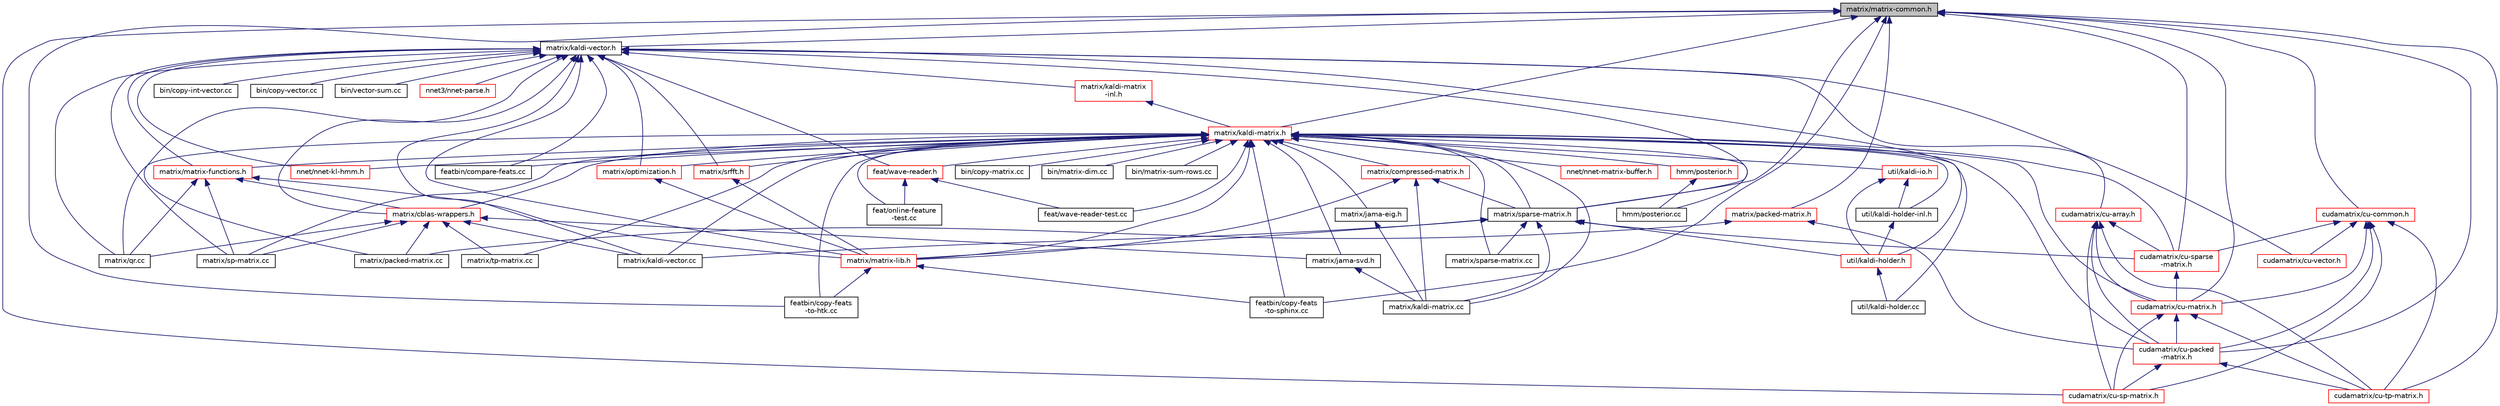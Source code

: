 digraph "matrix/matrix-common.h"
{
  edge [fontname="Helvetica",fontsize="10",labelfontname="Helvetica",labelfontsize="10"];
  node [fontname="Helvetica",fontsize="10",shape=record];
  Node25 [label="matrix/matrix-common.h",height=0.2,width=0.4,color="black", fillcolor="grey75", style="filled", fontcolor="black"];
  Node25 -> Node26 [dir="back",color="midnightblue",fontsize="10",style="solid",fontname="Helvetica"];
  Node26 [label="matrix/kaldi-vector.h",height=0.2,width=0.4,color="black", fillcolor="white", style="filled",URL="$kaldi-vector_8h.html"];
  Node26 -> Node27 [dir="back",color="midnightblue",fontsize="10",style="solid",fontname="Helvetica"];
  Node27 [label="matrix/matrix-lib.h",height=0.2,width=0.4,color="red", fillcolor="white", style="filled",URL="$matrix-lib_8h.html"];
  Node27 -> Node549 [dir="back",color="midnightblue",fontsize="10",style="solid",fontname="Helvetica"];
  Node549 [label="featbin/copy-feats\l-to-htk.cc",height=0.2,width=0.4,color="black", fillcolor="white", style="filled",URL="$copy-feats-to-htk_8cc.html"];
  Node27 -> Node550 [dir="back",color="midnightblue",fontsize="10",style="solid",fontname="Helvetica"];
  Node550 [label="featbin/copy-feats\l-to-sphinx.cc",height=0.2,width=0.4,color="black", fillcolor="white", style="filled",URL="$copy-feats-to-sphinx_8cc.html"];
  Node26 -> Node953 [dir="back",color="midnightblue",fontsize="10",style="solid",fontname="Helvetica"];
  Node953 [label="matrix/kaldi-matrix\l-inl.h",height=0.2,width=0.4,color="red", fillcolor="white", style="filled",URL="$kaldi-matrix-inl_8h.html"];
  Node953 -> Node954 [dir="back",color="midnightblue",fontsize="10",style="solid",fontname="Helvetica"];
  Node954 [label="matrix/kaldi-matrix.h",height=0.2,width=0.4,color="red", fillcolor="white", style="filled",URL="$kaldi-matrix_8h.html"];
  Node954 -> Node27 [dir="back",color="midnightblue",fontsize="10",style="solid",fontname="Helvetica"];
  Node954 -> Node955 [dir="back",color="midnightblue",fontsize="10",style="solid",fontname="Helvetica"];
  Node955 [label="matrix/matrix-functions.h",height=0.2,width=0.4,color="red", fillcolor="white", style="filled",URL="$matrix-functions_8h.html"];
  Node955 -> Node27 [dir="back",color="midnightblue",fontsize="10",style="solid",fontname="Helvetica"];
  Node955 -> Node956 [dir="back",color="midnightblue",fontsize="10",style="solid",fontname="Helvetica"];
  Node956 [label="matrix/cblas-wrappers.h",height=0.2,width=0.4,color="red", fillcolor="white", style="filled",URL="$cblas-wrappers_8h.html"];
  Node956 -> Node957 [dir="back",color="midnightblue",fontsize="10",style="solid",fontname="Helvetica"];
  Node957 [label="matrix/jama-svd.h",height=0.2,width=0.4,color="black", fillcolor="white", style="filled",URL="$jama-svd_8h.html"];
  Node957 -> Node958 [dir="back",color="midnightblue",fontsize="10",style="solid",fontname="Helvetica"];
  Node958 [label="matrix/kaldi-matrix.cc",height=0.2,width=0.4,color="black", fillcolor="white", style="filled",URL="$kaldi-matrix_8cc.html"];
  Node956 -> Node959 [dir="back",color="midnightblue",fontsize="10",style="solid",fontname="Helvetica"];
  Node959 [label="matrix/kaldi-vector.cc",height=0.2,width=0.4,color="black", fillcolor="white", style="filled",URL="$kaldi-vector_8cc.html"];
  Node956 -> Node960 [dir="back",color="midnightblue",fontsize="10",style="solid",fontname="Helvetica"];
  Node960 [label="matrix/packed-matrix.cc",height=0.2,width=0.4,color="black", fillcolor="white", style="filled",URL="$packed-matrix_8cc.html",tooltip="Implementation of specialized PackedMatrix template methods. "];
  Node956 -> Node961 [dir="back",color="midnightblue",fontsize="10",style="solid",fontname="Helvetica"];
  Node961 [label="matrix/qr.cc",height=0.2,width=0.4,color="black", fillcolor="white", style="filled",URL="$qr_8cc.html"];
  Node956 -> Node962 [dir="back",color="midnightblue",fontsize="10",style="solid",fontname="Helvetica"];
  Node962 [label="matrix/sp-matrix.cc",height=0.2,width=0.4,color="black", fillcolor="white", style="filled",URL="$sp-matrix_8cc.html"];
  Node956 -> Node963 [dir="back",color="midnightblue",fontsize="10",style="solid",fontname="Helvetica"];
  Node963 [label="matrix/tp-matrix.cc",height=0.2,width=0.4,color="black", fillcolor="white", style="filled",URL="$tp-matrix_8cc.html"];
  Node955 -> Node961 [dir="back",color="midnightblue",fontsize="10",style="solid",fontname="Helvetica"];
  Node955 -> Node962 [dir="back",color="midnightblue",fontsize="10",style="solid",fontname="Helvetica"];
  Node954 -> Node966 [dir="back",color="midnightblue",fontsize="10",style="solid",fontname="Helvetica"];
  Node966 [label="matrix/srfft.h",height=0.2,width=0.4,color="red", fillcolor="white", style="filled",URL="$srfft_8h.html"];
  Node966 -> Node27 [dir="back",color="midnightblue",fontsize="10",style="solid",fontname="Helvetica"];
  Node954 -> Node967 [dir="back",color="midnightblue",fontsize="10",style="solid",fontname="Helvetica"];
  Node967 [label="matrix/compressed-matrix.h",height=0.2,width=0.4,color="red", fillcolor="white", style="filled",URL="$compressed-matrix_8h.html"];
  Node967 -> Node27 [dir="back",color="midnightblue",fontsize="10",style="solid",fontname="Helvetica"];
  Node967 -> Node968 [dir="back",color="midnightblue",fontsize="10",style="solid",fontname="Helvetica"];
  Node968 [label="matrix/sparse-matrix.h",height=0.2,width=0.4,color="black", fillcolor="white", style="filled",URL="$sparse-matrix_8h.html"];
  Node968 -> Node27 [dir="back",color="midnightblue",fontsize="10",style="solid",fontname="Helvetica"];
  Node968 -> Node958 [dir="back",color="midnightblue",fontsize="10",style="solid",fontname="Helvetica"];
  Node968 -> Node959 [dir="back",color="midnightblue",fontsize="10",style="solid",fontname="Helvetica"];
  Node968 -> Node969 [dir="back",color="midnightblue",fontsize="10",style="solid",fontname="Helvetica"];
  Node969 [label="matrix/sparse-matrix.cc",height=0.2,width=0.4,color="black", fillcolor="white", style="filled",URL="$sparse-matrix_8cc.html"];
  Node968 -> Node970 [dir="back",color="midnightblue",fontsize="10",style="solid",fontname="Helvetica"];
  Node970 [label="util/kaldi-holder.h",height=0.2,width=0.4,color="red", fillcolor="white", style="filled",URL="$kaldi-holder_8h.html"];
  Node970 -> Node975 [dir="back",color="midnightblue",fontsize="10",style="solid",fontname="Helvetica"];
  Node975 [label="util/kaldi-holder.cc",height=0.2,width=0.4,color="black", fillcolor="white", style="filled",URL="$kaldi-holder_8cc.html"];
  Node968 -> Node976 [dir="back",color="midnightblue",fontsize="10",style="solid",fontname="Helvetica"];
  Node976 [label="cudamatrix/cu-sparse\l-matrix.h",height=0.2,width=0.4,color="red", fillcolor="white", style="filled",URL="$cu-sparse-matrix_8h.html"];
  Node976 -> Node977 [dir="back",color="midnightblue",fontsize="10",style="solid",fontname="Helvetica"];
  Node977 [label="cudamatrix/cu-matrix.h",height=0.2,width=0.4,color="red", fillcolor="white", style="filled",URL="$cu-matrix_8h.html"];
  Node977 -> Node982 [dir="back",color="midnightblue",fontsize="10",style="solid",fontname="Helvetica"];
  Node982 [label="cudamatrix/cu-packed\l-matrix.h",height=0.2,width=0.4,color="red", fillcolor="white", style="filled",URL="$cu-packed-matrix_8h.html"];
  Node982 -> Node983 [dir="back",color="midnightblue",fontsize="10",style="solid",fontname="Helvetica"];
  Node983 [label="cudamatrix/cu-sp-matrix.h",height=0.2,width=0.4,color="red", fillcolor="white", style="filled",URL="$cu-sp-matrix_8h.html"];
  Node982 -> Node991 [dir="back",color="midnightblue",fontsize="10",style="solid",fontname="Helvetica"];
  Node991 [label="cudamatrix/cu-tp-matrix.h",height=0.2,width=0.4,color="red", fillcolor="white", style="filled",URL="$cu-tp-matrix_8h.html"];
  Node977 -> Node983 [dir="back",color="midnightblue",fontsize="10",style="solid",fontname="Helvetica"];
  Node977 -> Node991 [dir="back",color="midnightblue",fontsize="10",style="solid",fontname="Helvetica"];
  Node967 -> Node958 [dir="back",color="midnightblue",fontsize="10",style="solid",fontname="Helvetica"];
  Node954 -> Node968 [dir="back",color="midnightblue",fontsize="10",style="solid",fontname="Helvetica"];
  Node954 -> Node1004 [dir="back",color="midnightblue",fontsize="10",style="solid",fontname="Helvetica"];
  Node1004 [label="matrix/optimization.h",height=0.2,width=0.4,color="red", fillcolor="white", style="filled",URL="$optimization_8h.html"];
  Node1004 -> Node27 [dir="back",color="midnightblue",fontsize="10",style="solid",fontname="Helvetica"];
  Node954 -> Node956 [dir="back",color="midnightblue",fontsize="10",style="solid",fontname="Helvetica"];
  Node954 -> Node1006 [dir="back",color="midnightblue",fontsize="10",style="solid",fontname="Helvetica"];
  Node1006 [label="matrix/jama-eig.h",height=0.2,width=0.4,color="black", fillcolor="white", style="filled",URL="$jama-eig_8h.html"];
  Node1006 -> Node958 [dir="back",color="midnightblue",fontsize="10",style="solid",fontname="Helvetica"];
  Node954 -> Node957 [dir="back",color="midnightblue",fontsize="10",style="solid",fontname="Helvetica"];
  Node954 -> Node958 [dir="back",color="midnightblue",fontsize="10",style="solid",fontname="Helvetica"];
  Node954 -> Node959 [dir="back",color="midnightblue",fontsize="10",style="solid",fontname="Helvetica"];
  Node954 -> Node961 [dir="back",color="midnightblue",fontsize="10",style="solid",fontname="Helvetica"];
  Node954 -> Node962 [dir="back",color="midnightblue",fontsize="10",style="solid",fontname="Helvetica"];
  Node954 -> Node969 [dir="back",color="midnightblue",fontsize="10",style="solid",fontname="Helvetica"];
  Node954 -> Node963 [dir="back",color="midnightblue",fontsize="10",style="solid",fontname="Helvetica"];
  Node954 -> Node1007 [dir="back",color="midnightblue",fontsize="10",style="solid",fontname="Helvetica"];
  Node1007 [label="util/kaldi-io.h",height=0.2,width=0.4,color="red", fillcolor="white", style="filled",URL="$kaldi-io_8h.html"];
  Node1007 -> Node970 [dir="back",color="midnightblue",fontsize="10",style="solid",fontname="Helvetica"];
  Node1007 -> Node1010 [dir="back",color="midnightblue",fontsize="10",style="solid",fontname="Helvetica"];
  Node1010 [label="util/kaldi-holder-inl.h",height=0.2,width=0.4,color="black", fillcolor="white", style="filled",URL="$kaldi-holder-inl_8h.html"];
  Node1010 -> Node970 [dir="back",color="midnightblue",fontsize="10",style="solid",fontname="Helvetica"];
  Node954 -> Node1010 [dir="back",color="midnightblue",fontsize="10",style="solid",fontname="Helvetica"];
  Node954 -> Node975 [dir="back",color="midnightblue",fontsize="10",style="solid",fontname="Helvetica"];
  Node954 -> Node1041 [dir="back",color="midnightblue",fontsize="10",style="solid",fontname="Helvetica"];
  Node1041 [label="feat/wave-reader.h",height=0.2,width=0.4,color="red", fillcolor="white", style="filled",URL="$wave-reader_8h.html"];
  Node1041 -> Node30 [dir="back",color="midnightblue",fontsize="10",style="solid",fontname="Helvetica"];
  Node30 [label="feat/online-feature\l-test.cc",height=0.2,width=0.4,color="black", fillcolor="white", style="filled",URL="$online-feature-test_8cc.html"];
  Node1041 -> Node1042 [dir="back",color="midnightblue",fontsize="10",style="solid",fontname="Helvetica"];
  Node1042 [label="feat/wave-reader-test.cc",height=0.2,width=0.4,color="black", fillcolor="white", style="filled",URL="$wave-reader-test_8cc.html"];
  Node954 -> Node30 [dir="back",color="midnightblue",fontsize="10",style="solid",fontname="Helvetica"];
  Node954 -> Node1042 [dir="back",color="midnightblue",fontsize="10",style="solid",fontname="Helvetica"];
  Node954 -> Node860 [dir="back",color="midnightblue",fontsize="10",style="solid",fontname="Helvetica"];
  Node860 [label="hmm/posterior.h",height=0.2,width=0.4,color="red", fillcolor="white", style="filled",URL="$posterior_8h.html"];
  Node860 -> Node862 [dir="back",color="midnightblue",fontsize="10",style="solid",fontname="Helvetica"];
  Node862 [label="hmm/posterior.cc",height=0.2,width=0.4,color="black", fillcolor="white", style="filled",URL="$posterior_8cc.html"];
  Node954 -> Node862 [dir="back",color="midnightblue",fontsize="10",style="solid",fontname="Helvetica"];
  Node954 -> Node977 [dir="back",color="midnightblue",fontsize="10",style="solid",fontname="Helvetica"];
  Node954 -> Node976 [dir="back",color="midnightblue",fontsize="10",style="solid",fontname="Helvetica"];
  Node954 -> Node982 [dir="back",color="midnightblue",fontsize="10",style="solid",fontname="Helvetica"];
  Node954 -> Node925 [dir="back",color="midnightblue",fontsize="10",style="solid",fontname="Helvetica"];
  Node925 [label="nnet/nnet-kl-hmm.h",height=0.2,width=0.4,color="red", fillcolor="white", style="filled",URL="$nnet-kl-hmm_8h.html"];
  Node954 -> Node437 [dir="back",color="midnightblue",fontsize="10",style="solid",fontname="Helvetica"];
  Node437 [label="nnet/nnet-matrix-buffer.h",height=0.2,width=0.4,color="red", fillcolor="white", style="filled",URL="$nnet-matrix-buffer_8h.html"];
  Node954 -> Node459 [dir="back",color="midnightblue",fontsize="10",style="solid",fontname="Helvetica"];
  Node459 [label="bin/copy-matrix.cc",height=0.2,width=0.4,color="black", fillcolor="white", style="filled",URL="$copy-matrix_8cc.html"];
  Node954 -> Node467 [dir="back",color="midnightblue",fontsize="10",style="solid",fontname="Helvetica"];
  Node467 [label="bin/matrix-dim.cc",height=0.2,width=0.4,color="black", fillcolor="white", style="filled",URL="$matrix-dim_8cc.html"];
  Node954 -> Node468 [dir="back",color="midnightblue",fontsize="10",style="solid",fontname="Helvetica"];
  Node468 [label="bin/matrix-sum-rows.cc",height=0.2,width=0.4,color="black", fillcolor="white", style="filled",URL="$matrix-sum-rows_8cc.html"];
  Node954 -> Node544 [dir="back",color="midnightblue",fontsize="10",style="solid",fontname="Helvetica"];
  Node544 [label="featbin/compare-feats.cc",height=0.2,width=0.4,color="black", fillcolor="white", style="filled",URL="$compare-feats_8cc.html"];
  Node954 -> Node549 [dir="back",color="midnightblue",fontsize="10",style="solid",fontname="Helvetica"];
  Node954 -> Node550 [dir="back",color="midnightblue",fontsize="10",style="solid",fontname="Helvetica"];
  Node26 -> Node955 [dir="back",color="midnightblue",fontsize="10",style="solid",fontname="Helvetica"];
  Node26 -> Node966 [dir="back",color="midnightblue",fontsize="10",style="solid",fontname="Helvetica"];
  Node26 -> Node968 [dir="back",color="midnightblue",fontsize="10",style="solid",fontname="Helvetica"];
  Node26 -> Node1004 [dir="back",color="midnightblue",fontsize="10",style="solid",fontname="Helvetica"];
  Node26 -> Node956 [dir="back",color="midnightblue",fontsize="10",style="solid",fontname="Helvetica"];
  Node26 -> Node959 [dir="back",color="midnightblue",fontsize="10",style="solid",fontname="Helvetica"];
  Node26 -> Node960 [dir="back",color="midnightblue",fontsize="10",style="solid",fontname="Helvetica"];
  Node26 -> Node961 [dir="back",color="midnightblue",fontsize="10",style="solid",fontname="Helvetica"];
  Node26 -> Node962 [dir="back",color="midnightblue",fontsize="10",style="solid",fontname="Helvetica"];
  Node26 -> Node970 [dir="back",color="midnightblue",fontsize="10",style="solid",fontname="Helvetica"];
  Node26 -> Node1041 [dir="back",color="midnightblue",fontsize="10",style="solid",fontname="Helvetica"];
  Node26 -> Node1044 [dir="back",color="midnightblue",fontsize="10",style="solid",fontname="Helvetica"];
  Node1044 [label="cudamatrix/cu-array.h",height=0.2,width=0.4,color="red", fillcolor="white", style="filled",URL="$cu-array_8h.html"];
  Node1044 -> Node977 [dir="back",color="midnightblue",fontsize="10",style="solid",fontname="Helvetica"];
  Node1044 -> Node976 [dir="back",color="midnightblue",fontsize="10",style="solid",fontname="Helvetica"];
  Node1044 -> Node983 [dir="back",color="midnightblue",fontsize="10",style="solid",fontname="Helvetica"];
  Node1044 -> Node982 [dir="back",color="midnightblue",fontsize="10",style="solid",fontname="Helvetica"];
  Node1044 -> Node991 [dir="back",color="midnightblue",fontsize="10",style="solid",fontname="Helvetica"];
  Node26 -> Node1047 [dir="back",color="midnightblue",fontsize="10",style="solid",fontname="Helvetica"];
  Node1047 [label="cudamatrix/cu-vector.h",height=0.2,width=0.4,color="red", fillcolor="white", style="filled",URL="$cu-vector_8h.html"];
  Node26 -> Node925 [dir="back",color="midnightblue",fontsize="10",style="solid",fontname="Helvetica"];
  Node26 -> Node458 [dir="back",color="midnightblue",fontsize="10",style="solid",fontname="Helvetica"];
  Node458 [label="bin/copy-int-vector.cc",height=0.2,width=0.4,color="black", fillcolor="white", style="filled",URL="$copy-int-vector_8cc.html"];
  Node26 -> Node463 [dir="back",color="midnightblue",fontsize="10",style="solid",fontname="Helvetica"];
  Node463 [label="bin/copy-vector.cc",height=0.2,width=0.4,color="black", fillcolor="white", style="filled",URL="$copy-vector_8cc.html"];
  Node26 -> Node483 [dir="back",color="midnightblue",fontsize="10",style="solid",fontname="Helvetica"];
  Node483 [label="bin/vector-sum.cc",height=0.2,width=0.4,color="black", fillcolor="white", style="filled",URL="$vector-sum_8cc.html"];
  Node26 -> Node544 [dir="back",color="midnightblue",fontsize="10",style="solid",fontname="Helvetica"];
  Node26 -> Node1048 [dir="back",color="midnightblue",fontsize="10",style="solid",fontname="Helvetica"];
  Node1048 [label="nnet3/nnet-parse.h",height=0.2,width=0.4,color="red", fillcolor="white", style="filled",URL="$nnet-parse_8h.html",tooltip="This header contains a few parsing-related functions that are used while reading parsing neural netwo..."];
  Node25 -> Node954 [dir="back",color="midnightblue",fontsize="10",style="solid",fontname="Helvetica"];
  Node25 -> Node1050 [dir="back",color="midnightblue",fontsize="10",style="solid",fontname="Helvetica"];
  Node1050 [label="matrix/packed-matrix.h",height=0.2,width=0.4,color="red", fillcolor="white", style="filled",URL="$packed-matrix_8h.html"];
  Node1050 -> Node960 [dir="back",color="midnightblue",fontsize="10",style="solid",fontname="Helvetica"];
  Node1050 -> Node982 [dir="back",color="midnightblue",fontsize="10",style="solid",fontname="Helvetica"];
  Node25 -> Node968 [dir="back",color="midnightblue",fontsize="10",style="solid",fontname="Helvetica"];
  Node25 -> Node1054 [dir="back",color="midnightblue",fontsize="10",style="solid",fontname="Helvetica"];
  Node1054 [label="cudamatrix/cu-common.h",height=0.2,width=0.4,color="red", fillcolor="white", style="filled",URL="$cu-common_8h.html"];
  Node1054 -> Node1047 [dir="back",color="midnightblue",fontsize="10",style="solid",fontname="Helvetica"];
  Node1054 -> Node977 [dir="back",color="midnightblue",fontsize="10",style="solid",fontname="Helvetica"];
  Node1054 -> Node976 [dir="back",color="midnightblue",fontsize="10",style="solid",fontname="Helvetica"];
  Node1054 -> Node983 [dir="back",color="midnightblue",fontsize="10",style="solid",fontname="Helvetica"];
  Node1054 -> Node982 [dir="back",color="midnightblue",fontsize="10",style="solid",fontname="Helvetica"];
  Node1054 -> Node991 [dir="back",color="midnightblue",fontsize="10",style="solid",fontname="Helvetica"];
  Node25 -> Node977 [dir="back",color="midnightblue",fontsize="10",style="solid",fontname="Helvetica"];
  Node25 -> Node976 [dir="back",color="midnightblue",fontsize="10",style="solid",fontname="Helvetica"];
  Node25 -> Node983 [dir="back",color="midnightblue",fontsize="10",style="solid",fontname="Helvetica"];
  Node25 -> Node982 [dir="back",color="midnightblue",fontsize="10",style="solid",fontname="Helvetica"];
  Node25 -> Node991 [dir="back",color="midnightblue",fontsize="10",style="solid",fontname="Helvetica"];
  Node25 -> Node549 [dir="back",color="midnightblue",fontsize="10",style="solid",fontname="Helvetica"];
  Node25 -> Node550 [dir="back",color="midnightblue",fontsize="10",style="solid",fontname="Helvetica"];
}
